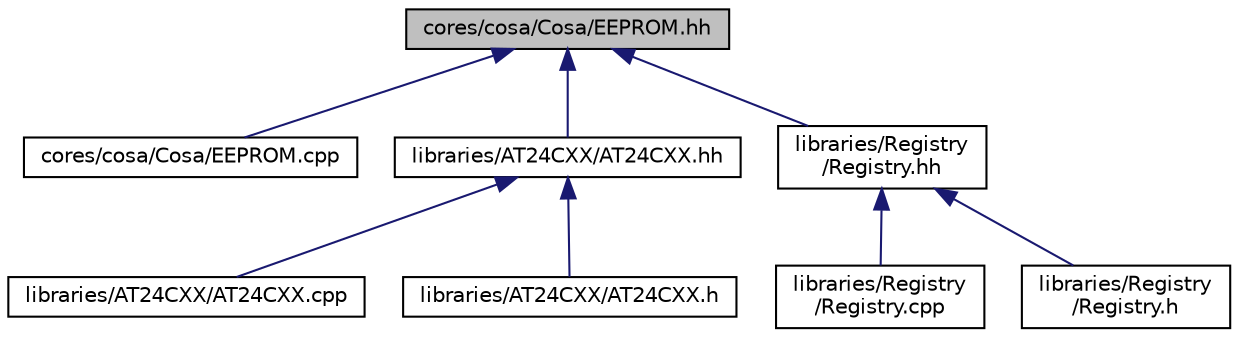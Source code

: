 digraph "cores/cosa/Cosa/EEPROM.hh"
{
  edge [fontname="Helvetica",fontsize="10",labelfontname="Helvetica",labelfontsize="10"];
  node [fontname="Helvetica",fontsize="10",shape=record];
  Node1 [label="cores/cosa/Cosa/EEPROM.hh",height=0.2,width=0.4,color="black", fillcolor="grey75", style="filled", fontcolor="black"];
  Node1 -> Node2 [dir="back",color="midnightblue",fontsize="10",style="solid",fontname="Helvetica"];
  Node2 [label="cores/cosa/Cosa/EEPROM.cpp",height=0.2,width=0.4,color="black", fillcolor="white", style="filled",URL="$d0/dcf/EEPROM_8cpp.html"];
  Node1 -> Node3 [dir="back",color="midnightblue",fontsize="10",style="solid",fontname="Helvetica"];
  Node3 [label="libraries/AT24CXX/AT24CXX.hh",height=0.2,width=0.4,color="black", fillcolor="white", style="filled",URL="$dc/dcf/AT24CXX_8hh.html"];
  Node3 -> Node4 [dir="back",color="midnightblue",fontsize="10",style="solid",fontname="Helvetica"];
  Node4 [label="libraries/AT24CXX/AT24CXX.cpp",height=0.2,width=0.4,color="black", fillcolor="white", style="filled",URL="$d4/d64/AT24CXX_8cpp.html"];
  Node3 -> Node5 [dir="back",color="midnightblue",fontsize="10",style="solid",fontname="Helvetica"];
  Node5 [label="libraries/AT24CXX/AT24CXX.h",height=0.2,width=0.4,color="black", fillcolor="white", style="filled",URL="$db/d0b/AT24CXX_8h.html"];
  Node1 -> Node6 [dir="back",color="midnightblue",fontsize="10",style="solid",fontname="Helvetica"];
  Node6 [label="libraries/Registry\l/Registry.hh",height=0.2,width=0.4,color="black", fillcolor="white", style="filled",URL="$d5/dc0/Registry_8hh.html"];
  Node6 -> Node7 [dir="back",color="midnightblue",fontsize="10",style="solid",fontname="Helvetica"];
  Node7 [label="libraries/Registry\l/Registry.cpp",height=0.2,width=0.4,color="black", fillcolor="white", style="filled",URL="$d6/d4f/Registry_8cpp.html"];
  Node6 -> Node8 [dir="back",color="midnightblue",fontsize="10",style="solid",fontname="Helvetica"];
  Node8 [label="libraries/Registry\l/Registry.h",height=0.2,width=0.4,color="black", fillcolor="white", style="filled",URL="$da/d66/Registry_8h.html"];
}
